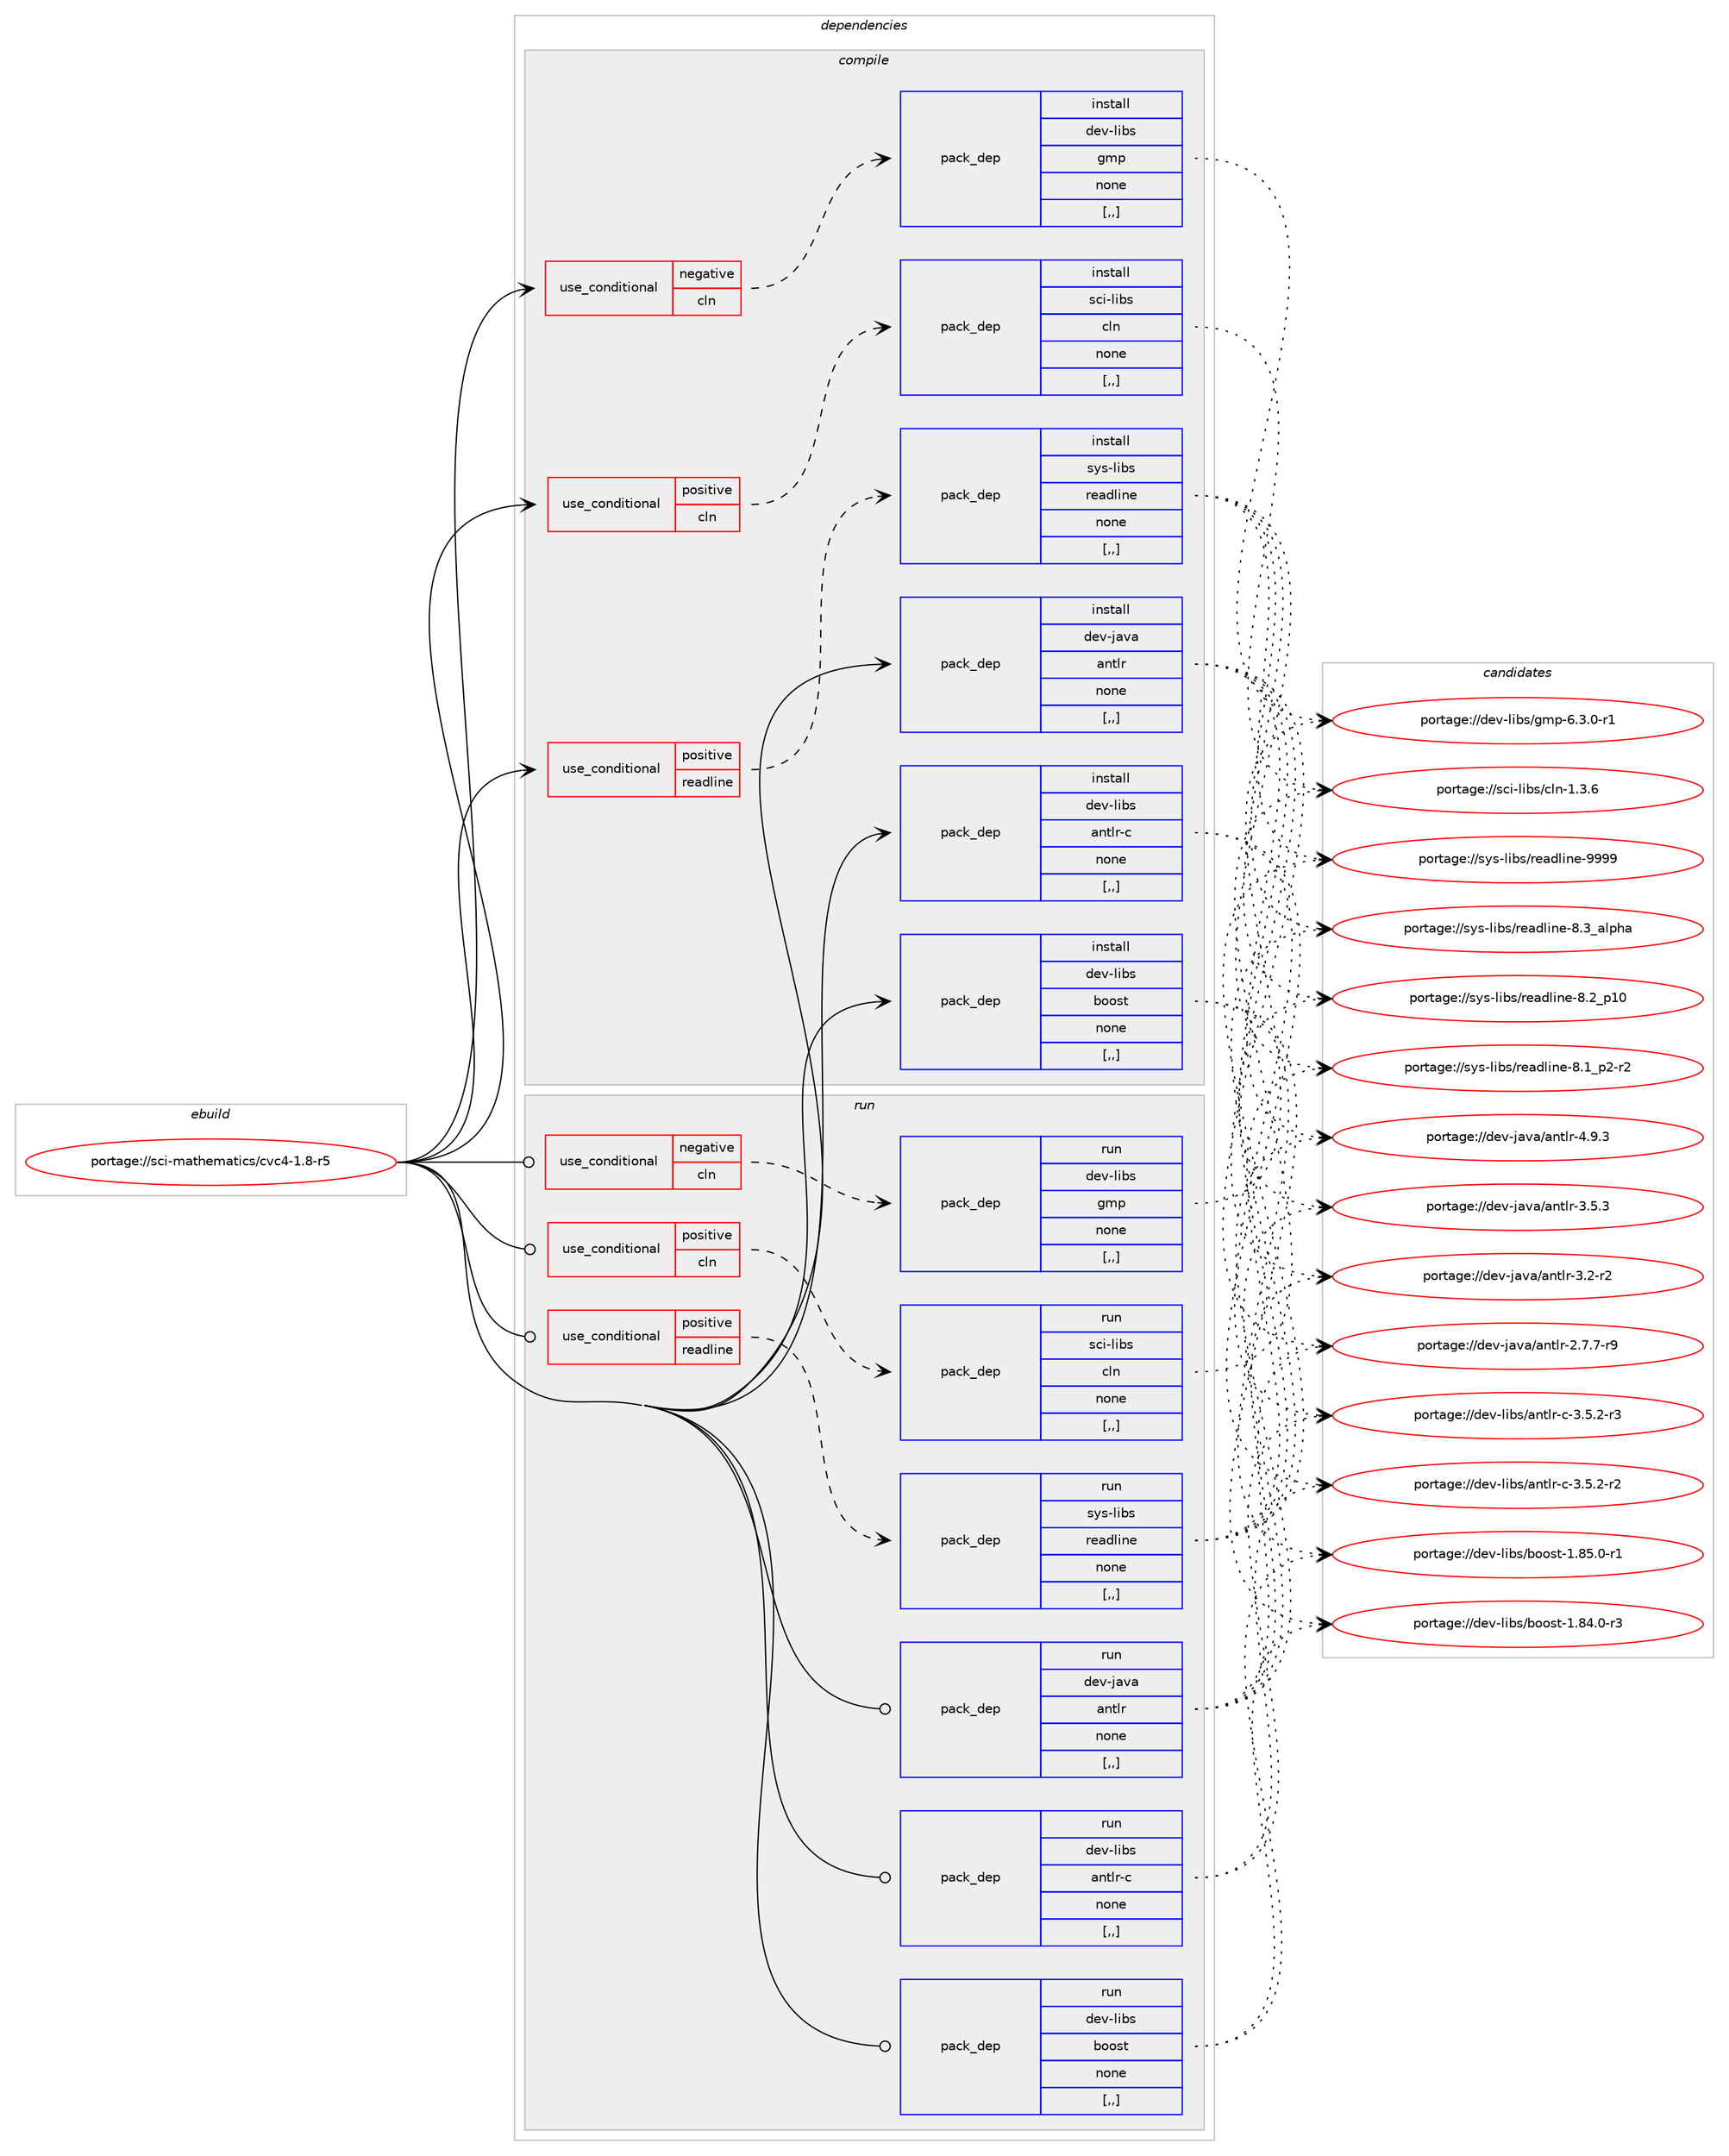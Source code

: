 digraph prolog {

# *************
# Graph options
# *************

newrank=true;
concentrate=true;
compound=true;
graph [rankdir=LR,fontname=Helvetica,fontsize=10,ranksep=1.5];#, ranksep=2.5, nodesep=0.2];
edge  [arrowhead=vee];
node  [fontname=Helvetica,fontsize=10];

# **********
# The ebuild
# **********

subgraph cluster_leftcol {
color=gray;
label=<<i>ebuild</i>>;
id [label="portage://sci-mathematics/cvc4-1.8-r5", color=red, width=4, href="../sci-mathematics/cvc4-1.8-r5.svg"];
}

# ****************
# The dependencies
# ****************

subgraph cluster_midcol {
color=gray;
label=<<i>dependencies</i>>;
subgraph cluster_compile {
fillcolor="#eeeeee";
style=filled;
label=<<i>compile</i>>;
subgraph cond108201 {
dependency407996 [label=<<TABLE BORDER="0" CELLBORDER="1" CELLSPACING="0" CELLPADDING="4"><TR><TD ROWSPAN="3" CELLPADDING="10">use_conditional</TD></TR><TR><TD>negative</TD></TR><TR><TD>cln</TD></TR></TABLE>>, shape=none, color=red];
subgraph pack296922 {
dependency407997 [label=<<TABLE BORDER="0" CELLBORDER="1" CELLSPACING="0" CELLPADDING="4" WIDTH="220"><TR><TD ROWSPAN="6" CELLPADDING="30">pack_dep</TD></TR><TR><TD WIDTH="110">install</TD></TR><TR><TD>dev-libs</TD></TR><TR><TD>gmp</TD></TR><TR><TD>none</TD></TR><TR><TD>[,,]</TD></TR></TABLE>>, shape=none, color=blue];
}
dependency407996:e -> dependency407997:w [weight=20,style="dashed",arrowhead="vee"];
}
id:e -> dependency407996:w [weight=20,style="solid",arrowhead="vee"];
subgraph cond108202 {
dependency407998 [label=<<TABLE BORDER="0" CELLBORDER="1" CELLSPACING="0" CELLPADDING="4"><TR><TD ROWSPAN="3" CELLPADDING="10">use_conditional</TD></TR><TR><TD>positive</TD></TR><TR><TD>cln</TD></TR></TABLE>>, shape=none, color=red];
subgraph pack296923 {
dependency407999 [label=<<TABLE BORDER="0" CELLBORDER="1" CELLSPACING="0" CELLPADDING="4" WIDTH="220"><TR><TD ROWSPAN="6" CELLPADDING="30">pack_dep</TD></TR><TR><TD WIDTH="110">install</TD></TR><TR><TD>sci-libs</TD></TR><TR><TD>cln</TD></TR><TR><TD>none</TD></TR><TR><TD>[,,]</TD></TR></TABLE>>, shape=none, color=blue];
}
dependency407998:e -> dependency407999:w [weight=20,style="dashed",arrowhead="vee"];
}
id:e -> dependency407998:w [weight=20,style="solid",arrowhead="vee"];
subgraph cond108203 {
dependency408000 [label=<<TABLE BORDER="0" CELLBORDER="1" CELLSPACING="0" CELLPADDING="4"><TR><TD ROWSPAN="3" CELLPADDING="10">use_conditional</TD></TR><TR><TD>positive</TD></TR><TR><TD>readline</TD></TR></TABLE>>, shape=none, color=red];
subgraph pack296924 {
dependency408001 [label=<<TABLE BORDER="0" CELLBORDER="1" CELLSPACING="0" CELLPADDING="4" WIDTH="220"><TR><TD ROWSPAN="6" CELLPADDING="30">pack_dep</TD></TR><TR><TD WIDTH="110">install</TD></TR><TR><TD>sys-libs</TD></TR><TR><TD>readline</TD></TR><TR><TD>none</TD></TR><TR><TD>[,,]</TD></TR></TABLE>>, shape=none, color=blue];
}
dependency408000:e -> dependency408001:w [weight=20,style="dashed",arrowhead="vee"];
}
id:e -> dependency408000:w [weight=20,style="solid",arrowhead="vee"];
subgraph pack296925 {
dependency408002 [label=<<TABLE BORDER="0" CELLBORDER="1" CELLSPACING="0" CELLPADDING="4" WIDTH="220"><TR><TD ROWSPAN="6" CELLPADDING="30">pack_dep</TD></TR><TR><TD WIDTH="110">install</TD></TR><TR><TD>dev-java</TD></TR><TR><TD>antlr</TD></TR><TR><TD>none</TD></TR><TR><TD>[,,]</TD></TR></TABLE>>, shape=none, color=blue];
}
id:e -> dependency408002:w [weight=20,style="solid",arrowhead="vee"];
subgraph pack296926 {
dependency408003 [label=<<TABLE BORDER="0" CELLBORDER="1" CELLSPACING="0" CELLPADDING="4" WIDTH="220"><TR><TD ROWSPAN="6" CELLPADDING="30">pack_dep</TD></TR><TR><TD WIDTH="110">install</TD></TR><TR><TD>dev-libs</TD></TR><TR><TD>antlr-c</TD></TR><TR><TD>none</TD></TR><TR><TD>[,,]</TD></TR></TABLE>>, shape=none, color=blue];
}
id:e -> dependency408003:w [weight=20,style="solid",arrowhead="vee"];
subgraph pack296927 {
dependency408004 [label=<<TABLE BORDER="0" CELLBORDER="1" CELLSPACING="0" CELLPADDING="4" WIDTH="220"><TR><TD ROWSPAN="6" CELLPADDING="30">pack_dep</TD></TR><TR><TD WIDTH="110">install</TD></TR><TR><TD>dev-libs</TD></TR><TR><TD>boost</TD></TR><TR><TD>none</TD></TR><TR><TD>[,,]</TD></TR></TABLE>>, shape=none, color=blue];
}
id:e -> dependency408004:w [weight=20,style="solid",arrowhead="vee"];
}
subgraph cluster_compileandrun {
fillcolor="#eeeeee";
style=filled;
label=<<i>compile and run</i>>;
}
subgraph cluster_run {
fillcolor="#eeeeee";
style=filled;
label=<<i>run</i>>;
subgraph cond108204 {
dependency408005 [label=<<TABLE BORDER="0" CELLBORDER="1" CELLSPACING="0" CELLPADDING="4"><TR><TD ROWSPAN="3" CELLPADDING="10">use_conditional</TD></TR><TR><TD>negative</TD></TR><TR><TD>cln</TD></TR></TABLE>>, shape=none, color=red];
subgraph pack296928 {
dependency408006 [label=<<TABLE BORDER="0" CELLBORDER="1" CELLSPACING="0" CELLPADDING="4" WIDTH="220"><TR><TD ROWSPAN="6" CELLPADDING="30">pack_dep</TD></TR><TR><TD WIDTH="110">run</TD></TR><TR><TD>dev-libs</TD></TR><TR><TD>gmp</TD></TR><TR><TD>none</TD></TR><TR><TD>[,,]</TD></TR></TABLE>>, shape=none, color=blue];
}
dependency408005:e -> dependency408006:w [weight=20,style="dashed",arrowhead="vee"];
}
id:e -> dependency408005:w [weight=20,style="solid",arrowhead="odot"];
subgraph cond108205 {
dependency408007 [label=<<TABLE BORDER="0" CELLBORDER="1" CELLSPACING="0" CELLPADDING="4"><TR><TD ROWSPAN="3" CELLPADDING="10">use_conditional</TD></TR><TR><TD>positive</TD></TR><TR><TD>cln</TD></TR></TABLE>>, shape=none, color=red];
subgraph pack296929 {
dependency408008 [label=<<TABLE BORDER="0" CELLBORDER="1" CELLSPACING="0" CELLPADDING="4" WIDTH="220"><TR><TD ROWSPAN="6" CELLPADDING="30">pack_dep</TD></TR><TR><TD WIDTH="110">run</TD></TR><TR><TD>sci-libs</TD></TR><TR><TD>cln</TD></TR><TR><TD>none</TD></TR><TR><TD>[,,]</TD></TR></TABLE>>, shape=none, color=blue];
}
dependency408007:e -> dependency408008:w [weight=20,style="dashed",arrowhead="vee"];
}
id:e -> dependency408007:w [weight=20,style="solid",arrowhead="odot"];
subgraph cond108206 {
dependency408009 [label=<<TABLE BORDER="0" CELLBORDER="1" CELLSPACING="0" CELLPADDING="4"><TR><TD ROWSPAN="3" CELLPADDING="10">use_conditional</TD></TR><TR><TD>positive</TD></TR><TR><TD>readline</TD></TR></TABLE>>, shape=none, color=red];
subgraph pack296930 {
dependency408010 [label=<<TABLE BORDER="0" CELLBORDER="1" CELLSPACING="0" CELLPADDING="4" WIDTH="220"><TR><TD ROWSPAN="6" CELLPADDING="30">pack_dep</TD></TR><TR><TD WIDTH="110">run</TD></TR><TR><TD>sys-libs</TD></TR><TR><TD>readline</TD></TR><TR><TD>none</TD></TR><TR><TD>[,,]</TD></TR></TABLE>>, shape=none, color=blue];
}
dependency408009:e -> dependency408010:w [weight=20,style="dashed",arrowhead="vee"];
}
id:e -> dependency408009:w [weight=20,style="solid",arrowhead="odot"];
subgraph pack296931 {
dependency408011 [label=<<TABLE BORDER="0" CELLBORDER="1" CELLSPACING="0" CELLPADDING="4" WIDTH="220"><TR><TD ROWSPAN="6" CELLPADDING="30">pack_dep</TD></TR><TR><TD WIDTH="110">run</TD></TR><TR><TD>dev-java</TD></TR><TR><TD>antlr</TD></TR><TR><TD>none</TD></TR><TR><TD>[,,]</TD></TR></TABLE>>, shape=none, color=blue];
}
id:e -> dependency408011:w [weight=20,style="solid",arrowhead="odot"];
subgraph pack296932 {
dependency408012 [label=<<TABLE BORDER="0" CELLBORDER="1" CELLSPACING="0" CELLPADDING="4" WIDTH="220"><TR><TD ROWSPAN="6" CELLPADDING="30">pack_dep</TD></TR><TR><TD WIDTH="110">run</TD></TR><TR><TD>dev-libs</TD></TR><TR><TD>antlr-c</TD></TR><TR><TD>none</TD></TR><TR><TD>[,,]</TD></TR></TABLE>>, shape=none, color=blue];
}
id:e -> dependency408012:w [weight=20,style="solid",arrowhead="odot"];
subgraph pack296933 {
dependency408013 [label=<<TABLE BORDER="0" CELLBORDER="1" CELLSPACING="0" CELLPADDING="4" WIDTH="220"><TR><TD ROWSPAN="6" CELLPADDING="30">pack_dep</TD></TR><TR><TD WIDTH="110">run</TD></TR><TR><TD>dev-libs</TD></TR><TR><TD>boost</TD></TR><TR><TD>none</TD></TR><TR><TD>[,,]</TD></TR></TABLE>>, shape=none, color=blue];
}
id:e -> dependency408013:w [weight=20,style="solid",arrowhead="odot"];
}
}

# **************
# The candidates
# **************

subgraph cluster_choices {
rank=same;
color=gray;
label=<<i>candidates</i>>;

subgraph choice296922 {
color=black;
nodesep=1;
choice1001011184510810598115471031091124554465146484511449 [label="portage://dev-libs/gmp-6.3.0-r1", color=red, width=4,href="../dev-libs/gmp-6.3.0-r1.svg"];
dependency407997:e -> choice1001011184510810598115471031091124554465146484511449:w [style=dotted,weight="100"];
}
subgraph choice296923 {
color=black;
nodesep=1;
choice1159910545108105981154799108110454946514654 [label="portage://sci-libs/cln-1.3.6", color=red, width=4,href="../sci-libs/cln-1.3.6.svg"];
dependency407999:e -> choice1159910545108105981154799108110454946514654:w [style=dotted,weight="100"];
}
subgraph choice296924 {
color=black;
nodesep=1;
choice115121115451081059811547114101971001081051101014557575757 [label="portage://sys-libs/readline-9999", color=red, width=4,href="../sys-libs/readline-9999.svg"];
choice1151211154510810598115471141019710010810511010145564651959710811210497 [label="portage://sys-libs/readline-8.3_alpha", color=red, width=4,href="../sys-libs/readline-8.3_alpha.svg"];
choice1151211154510810598115471141019710010810511010145564650951124948 [label="portage://sys-libs/readline-8.2_p10", color=red, width=4,href="../sys-libs/readline-8.2_p10.svg"];
choice115121115451081059811547114101971001081051101014556464995112504511450 [label="portage://sys-libs/readline-8.1_p2-r2", color=red, width=4,href="../sys-libs/readline-8.1_p2-r2.svg"];
dependency408001:e -> choice115121115451081059811547114101971001081051101014557575757:w [style=dotted,weight="100"];
dependency408001:e -> choice1151211154510810598115471141019710010810511010145564651959710811210497:w [style=dotted,weight="100"];
dependency408001:e -> choice1151211154510810598115471141019710010810511010145564650951124948:w [style=dotted,weight="100"];
dependency408001:e -> choice115121115451081059811547114101971001081051101014556464995112504511450:w [style=dotted,weight="100"];
}
subgraph choice296925 {
color=black;
nodesep=1;
choice1001011184510697118974797110116108114455246574651 [label="portage://dev-java/antlr-4.9.3", color=red, width=4,href="../dev-java/antlr-4.9.3.svg"];
choice1001011184510697118974797110116108114455146534651 [label="portage://dev-java/antlr-3.5.3", color=red, width=4,href="../dev-java/antlr-3.5.3.svg"];
choice1001011184510697118974797110116108114455146504511450 [label="portage://dev-java/antlr-3.2-r2", color=red, width=4,href="../dev-java/antlr-3.2-r2.svg"];
choice10010111845106971189747971101161081144550465546554511457 [label="portage://dev-java/antlr-2.7.7-r9", color=red, width=4,href="../dev-java/antlr-2.7.7-r9.svg"];
dependency408002:e -> choice1001011184510697118974797110116108114455246574651:w [style=dotted,weight="100"];
dependency408002:e -> choice1001011184510697118974797110116108114455146534651:w [style=dotted,weight="100"];
dependency408002:e -> choice1001011184510697118974797110116108114455146504511450:w [style=dotted,weight="100"];
dependency408002:e -> choice10010111845106971189747971101161081144550465546554511457:w [style=dotted,weight="100"];
}
subgraph choice296926 {
color=black;
nodesep=1;
choice1001011184510810598115479711011610811445994551465346504511451 [label="portage://dev-libs/antlr-c-3.5.2-r3", color=red, width=4,href="../dev-libs/antlr-c-3.5.2-r3.svg"];
choice1001011184510810598115479711011610811445994551465346504511450 [label="portage://dev-libs/antlr-c-3.5.2-r2", color=red, width=4,href="../dev-libs/antlr-c-3.5.2-r2.svg"];
dependency408003:e -> choice1001011184510810598115479711011610811445994551465346504511451:w [style=dotted,weight="100"];
dependency408003:e -> choice1001011184510810598115479711011610811445994551465346504511450:w [style=dotted,weight="100"];
}
subgraph choice296927 {
color=black;
nodesep=1;
choice10010111845108105981154798111111115116454946565346484511449 [label="portage://dev-libs/boost-1.85.0-r1", color=red, width=4,href="../dev-libs/boost-1.85.0-r1.svg"];
choice10010111845108105981154798111111115116454946565246484511451 [label="portage://dev-libs/boost-1.84.0-r3", color=red, width=4,href="../dev-libs/boost-1.84.0-r3.svg"];
dependency408004:e -> choice10010111845108105981154798111111115116454946565346484511449:w [style=dotted,weight="100"];
dependency408004:e -> choice10010111845108105981154798111111115116454946565246484511451:w [style=dotted,weight="100"];
}
subgraph choice296928 {
color=black;
nodesep=1;
choice1001011184510810598115471031091124554465146484511449 [label="portage://dev-libs/gmp-6.3.0-r1", color=red, width=4,href="../dev-libs/gmp-6.3.0-r1.svg"];
dependency408006:e -> choice1001011184510810598115471031091124554465146484511449:w [style=dotted,weight="100"];
}
subgraph choice296929 {
color=black;
nodesep=1;
choice1159910545108105981154799108110454946514654 [label="portage://sci-libs/cln-1.3.6", color=red, width=4,href="../sci-libs/cln-1.3.6.svg"];
dependency408008:e -> choice1159910545108105981154799108110454946514654:w [style=dotted,weight="100"];
}
subgraph choice296930 {
color=black;
nodesep=1;
choice115121115451081059811547114101971001081051101014557575757 [label="portage://sys-libs/readline-9999", color=red, width=4,href="../sys-libs/readline-9999.svg"];
choice1151211154510810598115471141019710010810511010145564651959710811210497 [label="portage://sys-libs/readline-8.3_alpha", color=red, width=4,href="../sys-libs/readline-8.3_alpha.svg"];
choice1151211154510810598115471141019710010810511010145564650951124948 [label="portage://sys-libs/readline-8.2_p10", color=red, width=4,href="../sys-libs/readline-8.2_p10.svg"];
choice115121115451081059811547114101971001081051101014556464995112504511450 [label="portage://sys-libs/readline-8.1_p2-r2", color=red, width=4,href="../sys-libs/readline-8.1_p2-r2.svg"];
dependency408010:e -> choice115121115451081059811547114101971001081051101014557575757:w [style=dotted,weight="100"];
dependency408010:e -> choice1151211154510810598115471141019710010810511010145564651959710811210497:w [style=dotted,weight="100"];
dependency408010:e -> choice1151211154510810598115471141019710010810511010145564650951124948:w [style=dotted,weight="100"];
dependency408010:e -> choice115121115451081059811547114101971001081051101014556464995112504511450:w [style=dotted,weight="100"];
}
subgraph choice296931 {
color=black;
nodesep=1;
choice1001011184510697118974797110116108114455246574651 [label="portage://dev-java/antlr-4.9.3", color=red, width=4,href="../dev-java/antlr-4.9.3.svg"];
choice1001011184510697118974797110116108114455146534651 [label="portage://dev-java/antlr-3.5.3", color=red, width=4,href="../dev-java/antlr-3.5.3.svg"];
choice1001011184510697118974797110116108114455146504511450 [label="portage://dev-java/antlr-3.2-r2", color=red, width=4,href="../dev-java/antlr-3.2-r2.svg"];
choice10010111845106971189747971101161081144550465546554511457 [label="portage://dev-java/antlr-2.7.7-r9", color=red, width=4,href="../dev-java/antlr-2.7.7-r9.svg"];
dependency408011:e -> choice1001011184510697118974797110116108114455246574651:w [style=dotted,weight="100"];
dependency408011:e -> choice1001011184510697118974797110116108114455146534651:w [style=dotted,weight="100"];
dependency408011:e -> choice1001011184510697118974797110116108114455146504511450:w [style=dotted,weight="100"];
dependency408011:e -> choice10010111845106971189747971101161081144550465546554511457:w [style=dotted,weight="100"];
}
subgraph choice296932 {
color=black;
nodesep=1;
choice1001011184510810598115479711011610811445994551465346504511451 [label="portage://dev-libs/antlr-c-3.5.2-r3", color=red, width=4,href="../dev-libs/antlr-c-3.5.2-r3.svg"];
choice1001011184510810598115479711011610811445994551465346504511450 [label="portage://dev-libs/antlr-c-3.5.2-r2", color=red, width=4,href="../dev-libs/antlr-c-3.5.2-r2.svg"];
dependency408012:e -> choice1001011184510810598115479711011610811445994551465346504511451:w [style=dotted,weight="100"];
dependency408012:e -> choice1001011184510810598115479711011610811445994551465346504511450:w [style=dotted,weight="100"];
}
subgraph choice296933 {
color=black;
nodesep=1;
choice10010111845108105981154798111111115116454946565346484511449 [label="portage://dev-libs/boost-1.85.0-r1", color=red, width=4,href="../dev-libs/boost-1.85.0-r1.svg"];
choice10010111845108105981154798111111115116454946565246484511451 [label="portage://dev-libs/boost-1.84.0-r3", color=red, width=4,href="../dev-libs/boost-1.84.0-r3.svg"];
dependency408013:e -> choice10010111845108105981154798111111115116454946565346484511449:w [style=dotted,weight="100"];
dependency408013:e -> choice10010111845108105981154798111111115116454946565246484511451:w [style=dotted,weight="100"];
}
}

}
